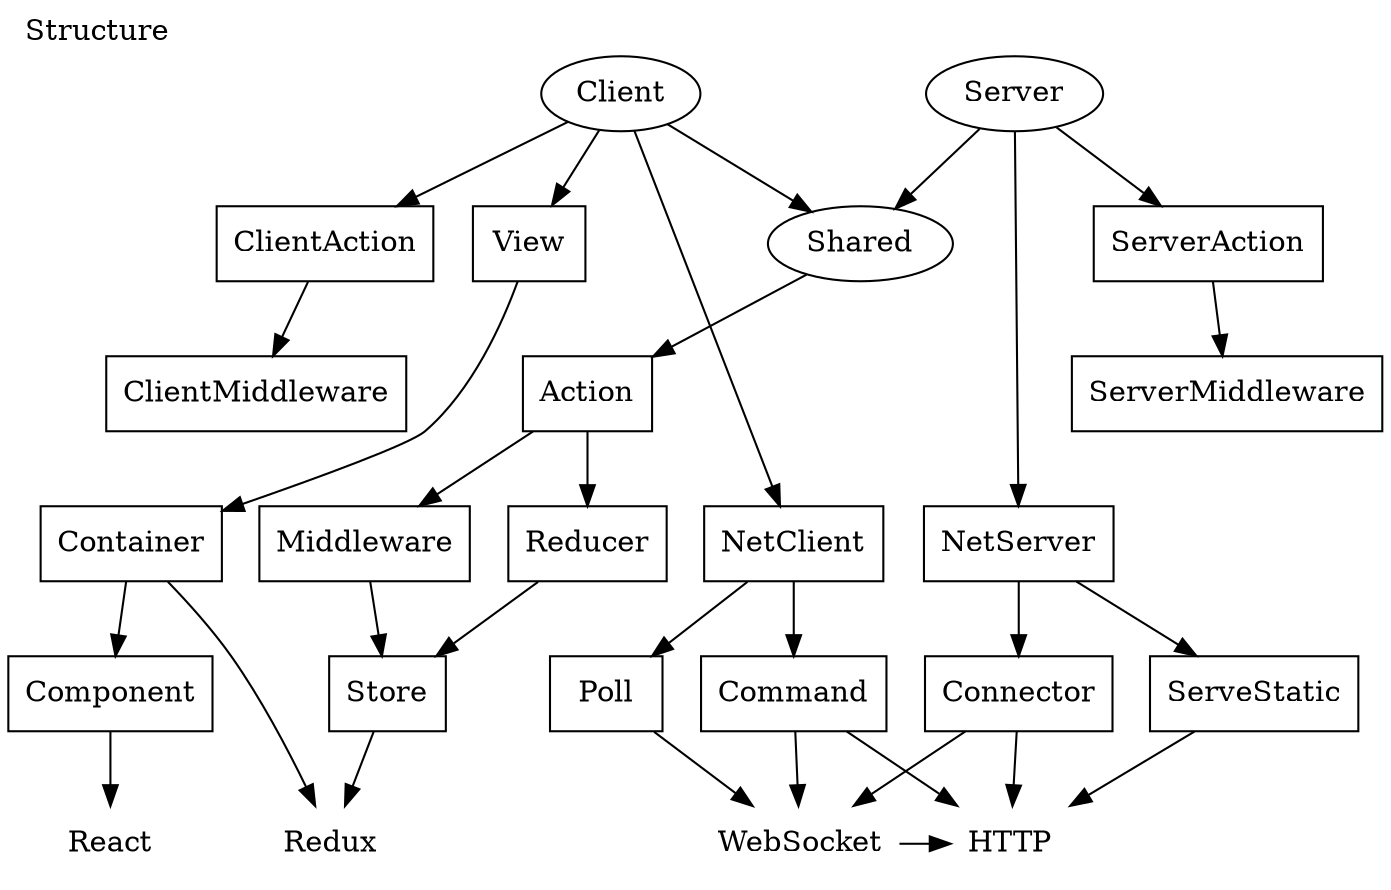 digraph g {
  graph[label="Structure",labelloc=t, labeljust=l];
  node[shape="box"];

  Client[shape="oval"];
  Server[shape="oval"];
  Shared[shape="oval"];

  Redux[shape="plaintext"];
  React[shape="plaintext"];
  WebSocket[shape="plaintext"];
  HTTP[shape="plaintext"];

  WebSocket -> HTTP;

  Client -> Shared;
  Server -> Shared;

  Shared -> Action -> Reducer -> Store -> Redux;
  Action -> Middleware -> Store;

  Client -> NetClient -> Command -> WebSocket;
  Command -> HTTP;
  NetClient -> Poll -> WebSocket;

  Client -> View -> Container -> Component -> React;
  Container -> Redux;

  Server -> NetServer -> ServeStatic -> HTTP;
  NetServer -> Connector -> WebSocket;
  Connector -> HTTP;

  Server -> ServerAction -> ServerMiddleware;
  Client -> ClientAction -> ClientMiddleware;

  { rank=same; Client Server };
  { rank=same; Redux React WebSocket HTTP };

}
